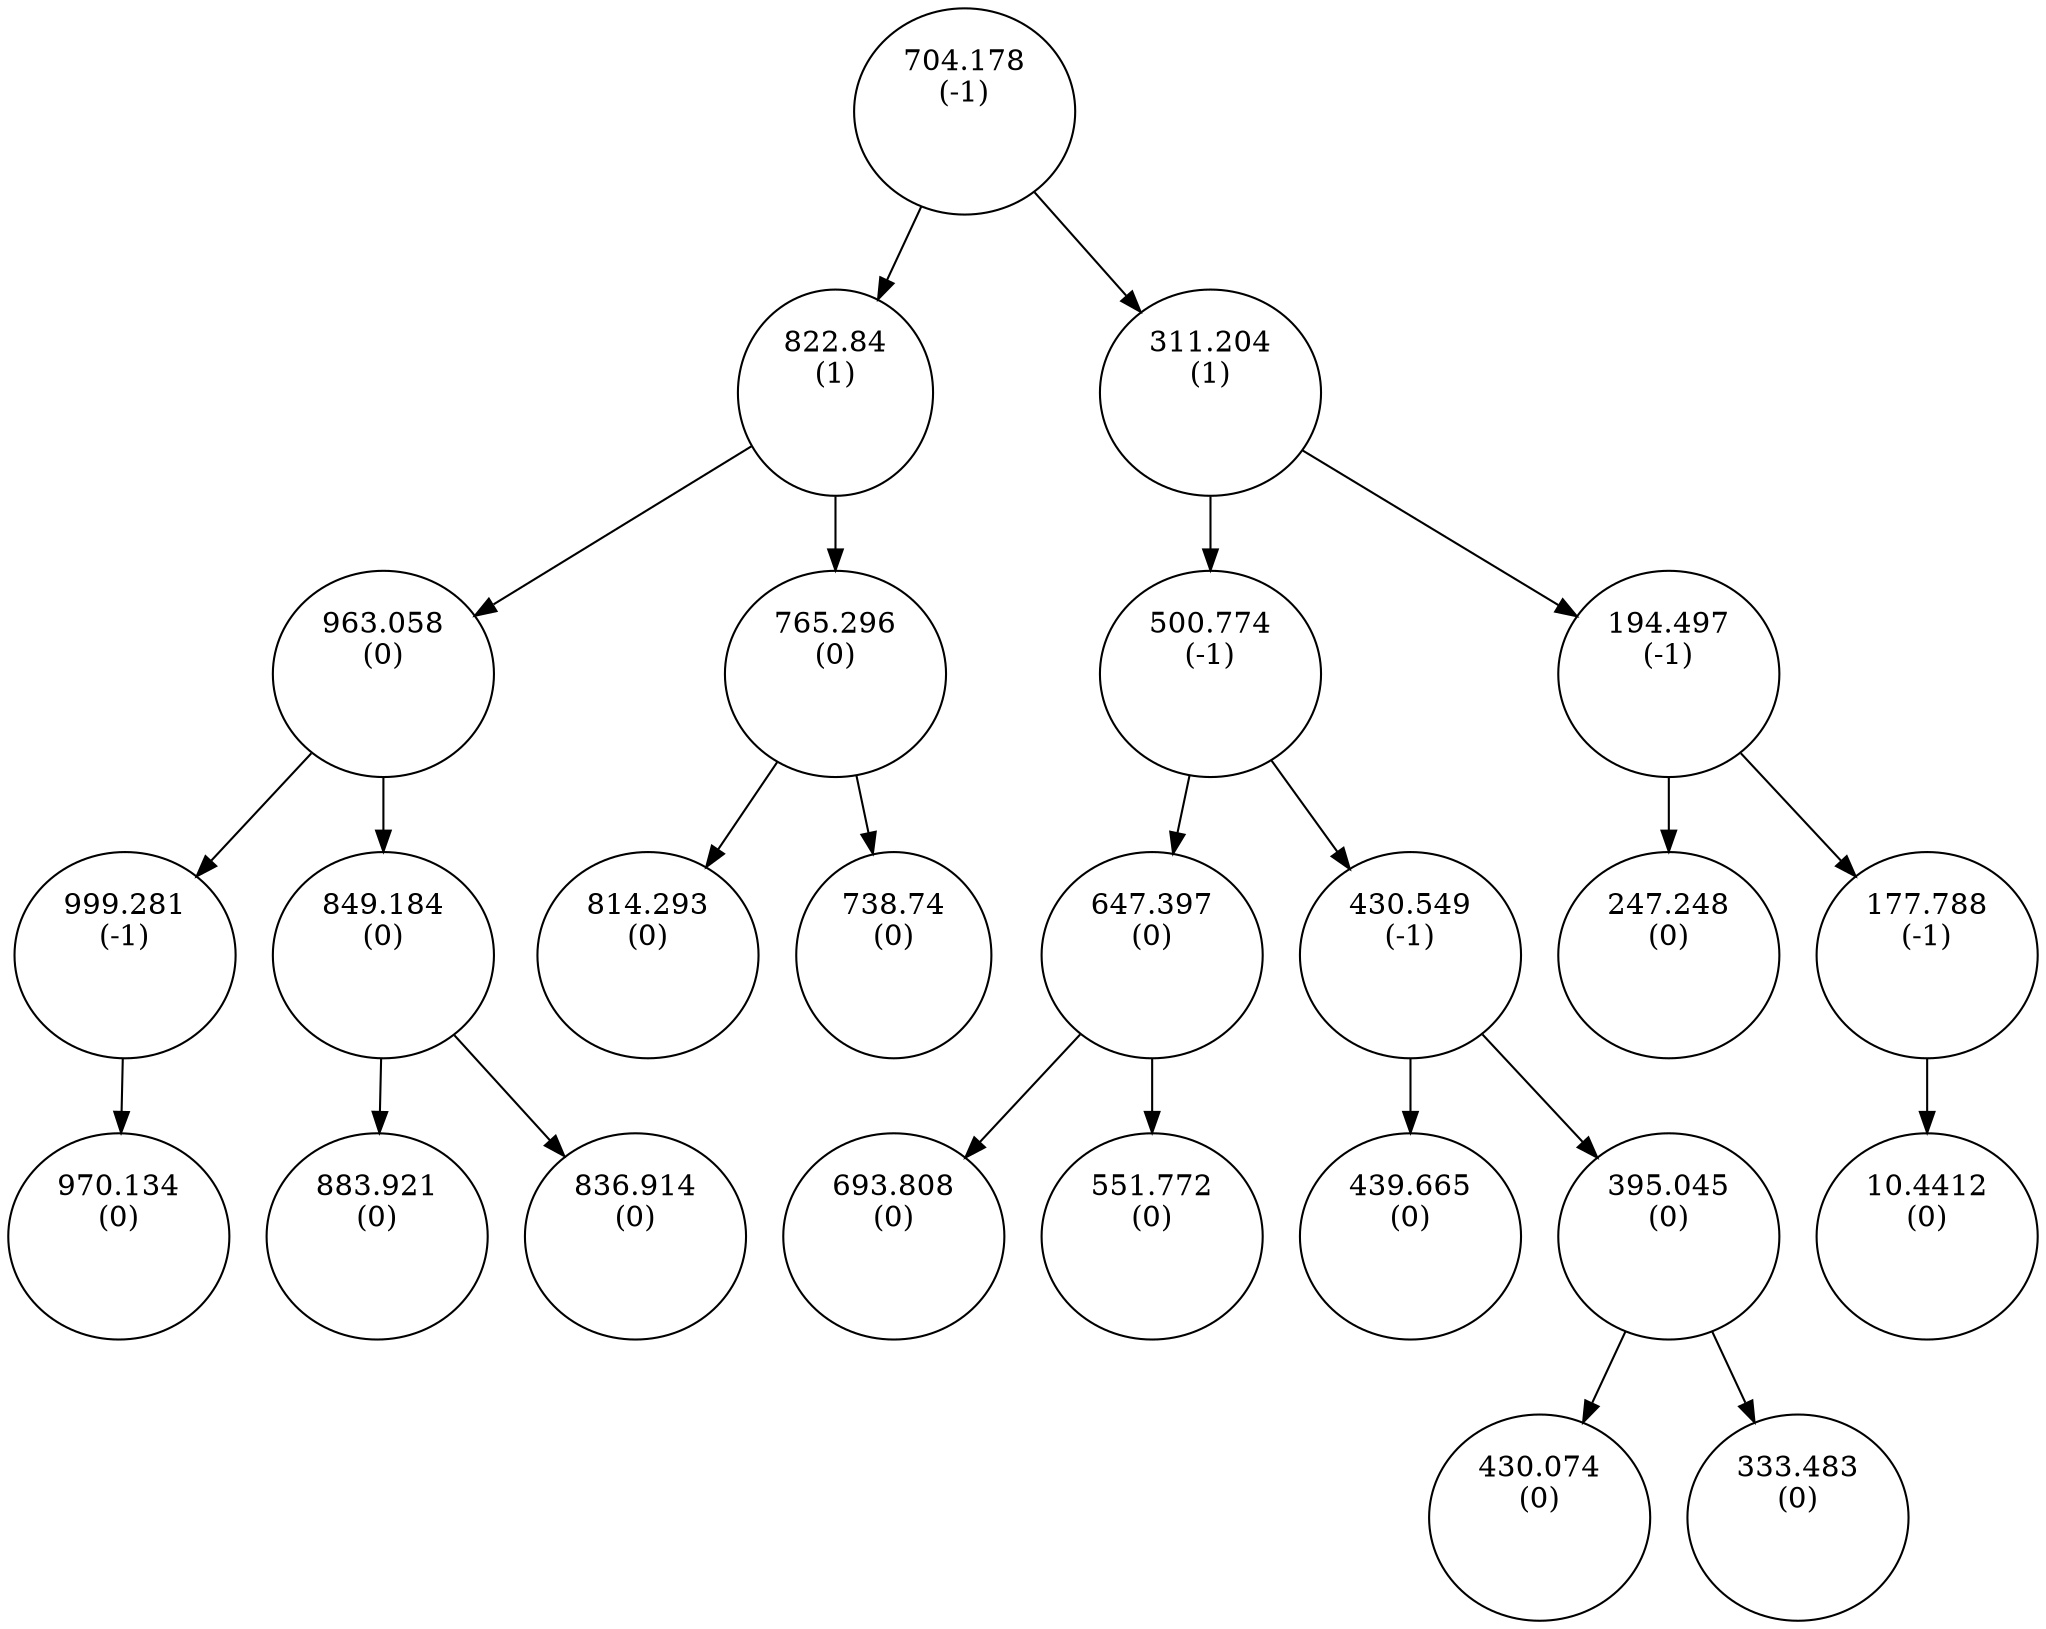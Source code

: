digraph AVLTree {
    node372 [label="704.178\n(-1)\n\n\n"];
    node373 [label="822.84\n(1)\n\n\n"];
    node374 [label="963.058\n(0)\n\n\n"];
    node375 [label="999.281\n(-1)\n\n\n"];
    node376 [label="970.134\n(0)\n\n\n"];
    node375 -> node376;
    node374 -> node375;
    node377 [label="849.184\n(0)\n\n\n"];
    node378 [label="883.921\n(0)\n\n\n"];
    node377 -> node378;
    node379 [label="836.914\n(0)\n\n\n"];
    node377 -> node379;
    node374 -> node377;
    node373 -> node374;
    node380 [label="765.296\n(0)\n\n\n"];
    node381 [label="814.293\n(0)\n\n\n"];
    node380 -> node381;
    node382 [label="738.74\n(0)\n\n\n"];
    node380 -> node382;
    node373 -> node380;
    node372 -> node373;
    node383 [label="311.204\n(1)\n\n\n"];
    node384 [label="500.774\n(-1)\n\n\n"];
    node385 [label="647.397\n(0)\n\n\n"];
    node386 [label="693.808\n(0)\n\n\n"];
    node385 -> node386;
    node387 [label="551.772\n(0)\n\n\n"];
    node385 -> node387;
    node384 -> node385;
    node388 [label="430.549\n(-1)\n\n\n"];
    node389 [label="439.665\n(0)\n\n\n"];
    node388 -> node389;
    node390 [label="395.045\n(0)\n\n\n"];
    node391 [label="430.074\n(0)\n\n\n"];
    node390 -> node391;
    node392 [label="333.483\n(0)\n\n\n"];
    node390 -> node392;
    node388 -> node390;
    node384 -> node388;
    node383 -> node384;
    node393 [label="194.497\n(-1)\n\n\n"];
    node394 [label="247.248\n(0)\n\n\n"];
    node393 -> node394;
    node395 [label="177.788\n(-1)\n\n\n"];
    node396 [label="10.4412\n(0)\n\n\n"];
    node395 -> node396;
    node393 -> node395;
    node383 -> node393;
    node372 -> node383;
}
